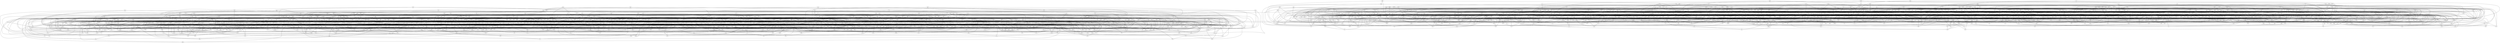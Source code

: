 graph G {
	ccq -- htb
	ccq -- nhm
	ccq -- srv
	qzd -- cmb
	qzd -- pfc
	qzd -- vxt
	nrd -- gkm
	nrd -- phj
	nrd -- hpg
	kmj -- tkd
	kmj -- dgn
	kmj -- crq
	kmj -- mjf
	sdf -- zld
	sdf -- klp
	rrl -- qbr
	tgr -- vcs
	tgr -- fvr
	tgr -- drf
	tgr -- qvk
	tgr -- kzc
	zdq -- kvv
	fvd -- czc
	fvd -- shs
	cxr -- qdk
	cxr -- kgr
	cxr -- pdr
	cxr -- phl
	ltl -- sfr
	ltl -- hhd
	ltl -- bfr
	ltl -- rpj
	ldq -- trr
	ldq -- xgg
	ldq -- gdz
	rcm -- kqk
	rcm -- pvk
	rcm -- hpg
	zfm -- rsq
	zfm -- zps
	zfm -- zzh
	zfm -- pdd
	zfm -- sbq
	zfm -- ktm
	rxj -- lhm
	xdr -- kcn
	xdr -- zkm
	xdr -- mpx
	xdr -- cvh
	hdd -- qsc
	hdd -- dfx
	hdd -- vcn
	qln -- mgp
	qln -- vfh
	qln -- nct
	qln -- ssp
	snn -- tdv
	snn -- fkj
	snn -- vmh
	snn -- lps
	mgx -- nqt
	mgx -- ptz
	tqz -- znz
	tqz -- rrx
	tqz -- sns
	zkk -- nrt
	zkk -- xhr
	zkk -- nch
	bff -- bqc
	kqh -- xds
	kqh -- vmd
	jfp -- jgc
	jfp -- gmx
	jfp -- dzq
	xln -- tnf
	xln -- gnm
	qfs -- xxb
	qfs -- nsk
	qfs -- lzt
	qfs -- zjt
	klj -- nnn
	klj -- gsn
	klj -- mrr
	klj -- hsg
	trm -- rsd
	trm -- zqg
	trm -- fjh
	trm -- qjm
	vnz -- lcr
	vnz -- bbx
	vnz -- vsd
	lkg -- bqq
	lkg -- ngf
	lkg -- mmt
	shp -- fxb
	shp -- jlq
	shp -- cvp
	pgv -- svq
	pgv -- kkv
	vpj -- xnj
	vpj -- xjq
	vpj -- knz
	dbf -- zkk
	dbf -- gth
	dbf -- ckf
	dvn -- rzl
	dvn -- pnx
	vnj -- tgz
	vnj -- qrv
	vnj -- rdx
	vnj -- cpv
	vnj -- rrc
	vnj -- kps
	ctr -- qdx
	ctr -- pmc
	ctr -- jfg
	ctr -- qbk
	ncz -- fxv
	ncz -- qsc
	dfm -- mgp
	dfm -- jzp
	dfm -- rrv
	dfm -- dqj
	krl -- zhs
	krl -- pmc
	krl -- nxh
	krl -- mll
	crv -- cpc
	crv -- rgg
	crv -- rxj
	crv -- kxn
	zvb -- fpg
	zvb -- mrh
	rrx -- zps
	rvp -- sxx
	rvp -- rkg
	rvp -- xvq
	nkj -- vrs
	nkj -- qtt
	nkj -- llp
	bls -- lcv
	bls -- mgh
	bls -- fhr
	bls -- xqs
	qjb -- mrz
	qjb -- sjf
	qjb -- kqg
	qjb -- cpc
	xhh -- xcf
	xhh -- tsp
	xhh -- mtq
	xhh -- qzc
	vzm -- nbr
	vzm -- mjs
	vzm -- lmq
	vzm -- hjz
	ffj -- tkd
	ffj -- vpj
	ffj -- pcg
	ffj -- qvg
	qsl -- lgp
	qsl -- rvd
	qsl -- zhs
	vxc -- ljj
	vxc -- ckf
	vxc -- zdq
	vxc -- mxx
	rxm -- tzf
	rxm -- sjn
	rxm -- clp
	rxm -- mhh
	sng -- fvj
	sng -- ssp
	sng -- fxx
	sng -- qgh
	sng -- lzs
	srt -- hpg
	srt -- qqs
	srt -- qmp
	zsr -- hbj
	zsr -- zvb
	lrc -- kpb
	lcq -- lhm
	lcq -- zst
	lcq -- jnn
	lcq -- rgb
	ccl -- phc
	ccl -- lsq
	ccl -- ztf
	tjm -- bfg
	tjm -- rbm
	tjm -- xcs
	drx -- fmq
	drx -- mgr
	drx -- xgc
	npf -- mzf
	dng -- klp
	dng -- pvn
	dng -- xfx
	dng -- nxb
	vdl -- phr
	kkg -- qbh
	kkg -- fxl
	kkg -- zmg
	pjc -- hlk
	pjc -- fjx
	pjc -- frx
	qxx -- mkz
	qxx -- rsj
	qxx -- bjz
	qxx -- qtl
	skk -- djc
	kvl -- zng
	lzg -- dcg
	lzg -- kfx
	lzg -- fjg
	lzg -- xsr
	gzv -- thd
	gzv -- kzx
	gzv -- hkn
	phg -- vhg
	phg -- jgc
	phg -- kmf
	phg -- qxq
	zft -- nrd
	zft -- fxv
	zft -- rdm
	zft -- mll
	mjf -- ctn
	mjf -- zqg
	mjf -- vjh
	mjf -- dpt
	qst -- xrk
	qst -- hrf
	crq -- hvt
	rsq -- nht
	qct -- cnn
	qct -- tgz
	qct -- prm
	qct -- rdl
	rtb -- kps
	rtb -- vhg
	rtb -- rxl
	fkg -- nms
	vqb -- jnh
	vqb -- gqg
	vqb -- ffp
	vqb -- rgp
	qsx -- fnb
	qsx -- xfk
	sdt -- rkg
	sdt -- rlk
	sdt -- qrs
	sdt -- nbp
	sdt -- zkz
	plp -- nzm
	plp -- gvd
	plp -- mtl
	plp -- prj
	ffp -- cgd
	ffp -- xxb
	ftj -- vms
	dkh -- xjb
	dkh -- vpj
	dkh -- zcd
	dkh -- dfg
	qpr -- gnr
	qpr -- qld
	qpr -- ffd
	qpr -- zpq
	snr -- djk
	snr -- jfv
	snr -- kpx
	hkn -- ncx
	hkn -- gql
	nhc -- jsg
	nhc -- mfl
	jnd -- sxq
	jnd -- dpg
	jnd -- rzz
	fmr -- cbb
	fmr -- hlk
	fmr -- qrv
	fmr -- ctn
	fmr -- xjq
	qnj -- mxk
	prf -- jnn
	vht -- zmq
	vht -- zbc
	vht -- fgf
	cnm -- rrz
	cnm -- nrf
	cnm -- vdl
	cnm -- nbd
	ggd -- gth
	ggd -- vpk
	hks -- sqv
	fmm -- cjt
	fmm -- hrf
	fmm -- xjb
	fmm -- ddc
	dpg -- vkx
	dpg -- cln
	qgn -- bks
	qgn -- jfq
	qgn -- vzh
	qgn -- qvs
	zfp -- jht
	zfp -- qkg
	zfp -- qlx
	nch -- rvj
	nch -- rcv
	kgb -- gdm
	kgb -- lnp
	kgb -- dfx
	kgb -- hmz
	gqn -- mtm
	gqn -- htb
	gqn -- vxp
	gqn -- vtt
	xdf -- lvj
	xdf -- tps
	msf -- kjx
	msf -- njs
	msf -- djg
	kxh -- rzl
	vxp -- mlr
	vpr -- gjp
	vpr -- zhb
	fzc -- hqq
	fzc -- lhb
	fzc -- zbg
	fzc -- xcp
	bqr -- mvt
	bqr -- sgd
	bqr -- mth
	bqr -- tgv
	zbf -- vvm
	zbf -- dcg
	zbf -- rht
	zbf -- xqs
	ctn -- mzb
	ctn -- rmf
	ctn -- sdk
	ctn -- hmn
	jcs -- pdd
	jcs -- sjn
	jcs -- clp
	jcs -- rkc
	dxl -- vcx
	jgc -- cnr
	jgc -- cbb
	jgc -- dvv
	jgc -- vmp
	jgc -- bvk
	ghv -- bzv
	ghv -- hfk
	ghv -- njh
	xrb -- vdk
	vmf -- tns
	vmf -- kcp
	vmf -- xvq
	vmf -- pgv
	vmf -- qlb
	vmf -- hzp
	rzl -- rgb
	ttc -- qjz
	ttc -- gdv
	ttc -- prm
	ttc -- vzx
	ttc -- dxf
	tmj -- tfs
	tmj -- rzv
	tmj -- rcq
	tmj -- dxf
	xfb -- tzf
	xfb -- spn
	xfb -- fvr
	xfb -- hzg
	xfb -- qrd
	bks -- dnp
	rfk -- lpb
	rfk -- fjx
	rfk -- nrx
	vzf -- vvv
	vzf -- hdr
	htb -- sxl
	fmk -- bmp
	fmk -- csx
	fmk -- tnz
	fmk -- kmv
	fmk -- pnd
	mvs -- vdr
	rkg -- slp
	lpn -- xgp
	lpn -- vsk
	lpn -- zmk
	lpn -- rrg
	lpn -- scf
	nzd -- fjj
	nzd -- zpp
	nzd -- lzt
	nzd -- hlx
	nfl -- ghk
	nfl -- dff
	hgx -- nms
	hgx -- pjz
	hgx -- rcg
	hgx -- vzx
	bsz -- snq
	bsz -- gvd
	bsz -- nht
	bsz -- jzh
	tfn -- zgj
	hgt -- qzv
	hgt -- dnl
	hgt -- rrg
	hgt -- vxp
	psb -- czj
	psb -- jnh
	psb -- hzp
	psb -- bsb
	rrc -- drh
	rrc -- pzn
	rrc -- sxl
	tmd -- ghn
	tmd -- hzj
	tmd -- jhh
	cjd -- cnk
	hvx -- rbp
	hvx -- qqm
	qcv -- ghn
	qcv -- rmf
	qcv -- pfq
	cct -- msc
	cct -- bph
	zbc -- zkm
	zbc -- rdl
	fjh -- dvv
	kcx -- xgx
	kcx -- zpr
	clx -- pdn
	clx -- zst
	clx -- mkp
	clx -- pkr
	xbq -- rrr
	xbq -- mcf
	xbq -- lvf
	xbq -- zsq
	xbq -- lgv
	jfv -- xpn
	jfv -- stt
	jfv -- pph
	mnk -- njs
	mnk -- qtv
	rgd -- jst
	rgd -- chx
	vbq -- dpt
	vbq -- chq
	mcs -- sbr
	mcs -- hmn
	mcs -- bdf
	qkm -- xdq
	qkm -- dfr
	qkm -- qqm
	kzr -- kkr
	kzr -- hvt
	kzr -- vpk
	kzr -- flb
	kzr -- nch
	ksp -- nqt
	ksp -- tdx
	scz -- hgz
	scz -- lgk
	scz -- tbx
	scz -- hds
	scz -- cpr
	scz -- xqj
	scz -- pxf
	qvn -- gsd
	qvn -- sjn
	qvn -- djd
	dqh -- xdq
	dqh -- fxb
	dqh -- mdd
	dqh -- dlh
	pnz -- qkg
	crg -- sbb
	xnk -- xkp
	xnk -- rms
	xnk -- fxb
	xnk -- ntj
	dsq -- msr
	njs -- fll
	xlf -- mft
	xlf -- pfn
	xlf -- zfk
	xlf -- svs
	nnv -- jqz
	nnv -- fvg
	pcn -- vbq
	pcn -- kcx
	pcn -- khn
	pcn -- vzx
	jfq -- rkb
	dsl -- bxs
	zrz -- hmr
	zrz -- cpj
	zrz -- shg
	zrz -- qsl
	dqb -- msq
	dqb -- ldf
	dqb -- gzv
	dqb -- xkj
	ccf -- gdv
	ccf -- rrl
	ccf -- qgp
	fcc -- dcr
	fcc -- gqg
	fcc -- htb
	ksz -- gcx
	ksz -- ldq
	vnl -- sjs
	vnl -- mlc
	vnl -- llc
	vnl -- rhx
	vnl -- pnz
	mcn -- rrr
	mcn -- jlf
	mcn -- zps
	qtd -- pkl
	qtd -- lbg
	qtd -- bxs
	qtd -- khp
	szj -- qhd
	szj -- mpv
	szj -- gjb
	szj -- nkj
	bph -- stz
	bph -- cxf
	qqc -- qdk
	qqc -- xcx
	qqc -- sfr
	qqc -- bgl
	ppb -- jjn
	ppb -- mfh
	ppb -- msm
	gnt -- xgx
	hjq -- zhs
	hjq -- npc
	hjq -- ksb
	hjq -- jsg
	ljk -- gdz
	ljk -- mzk
	ljk -- phj
	ljk -- lvx
	ljk -- sqv
	ncm -- nbd
	ncm -- fqr
	ncm -- klr
	ncm -- cvp
	tns -- dxf
	tns -- lvj
	tns -- xlx
	rrg -- pns
	rrg -- fgf
	fhs -- mjm
	xsr -- bqq
	sbq -- tdx
	lmr -- zth
	hbj -- qgh
	pxf -- snf
	cgn -- dbv
	cgn -- pvf
	cgn -- jcr
	zgm -- drz
	zgm -- dff
	gxn -- fpg
	gxn -- vbq
	gxn -- svf
	jzr -- rrl
	jzr -- zbc
	jzr -- flm
	jzr -- vkx
	qqs -- dfx
	fhk -- qfh
	fhk -- knv
	fhk -- sdk
	jxg -- lxj
	jxg -- djl
	jxg -- cxq
	jxg -- hcp
	vfz -- ssp
	vfz -- mjs
	vfz -- rjc
	vfz -- mgz
	krf -- pzr
	krf -- pfj
	txp -- hxz
	nnn -- kdm
	kkr -- lvj
	nms -- zrv
	pcf -- gfx
	pcf -- bgm
	pcf -- hfp
	pcf -- cpc
	hzg -- vpv
	hzg -- drz
	lcr -- zpp
	lcr -- dqj
	lcr -- rkb
	lcr -- jtf
	lfz -- jnj
	lfz -- bbq
	lfz -- msc
	lfz -- nxh
	lfz -- ppb
	lfz -- sqs
	pjz -- ltc
	pjz -- ffp
	pjz -- rlk
	pjz -- czs
	rhm -- zht
	rhm -- dpt
	mzj -- hcb
	mzj -- tzj
	mzj -- bff
	mzj -- nkr
	mzj -- xpc
	hnd -- vjh
	hnd -- qtn
	ccj -- vcx
	tzs -- rbk
	gdv -- zpr
	phj -- rnh
	qrb -- drh
	qrb -- ljn
	tbm -- scg
	tbm -- cnr
	kfq -- qqk
	kfq -- lmr
	kfq -- hhd
	bfg -- mqd
	qtq -- zcm
	qtq -- sqv
	qtq -- dqg
	qtq -- kmb
	lbm -- nhm
	fnl -- vlp
	flv -- nbv
	flv -- mgk
	flv -- pxp
	lxt -- rhm
	lxt -- vdr
	lxt -- qtv
	lxt -- ccm
	tfl -- gzj
	tfl -- gsn
	tfl -- kql
	qrd -- ntq
	qrd -- hqq
	tfs -- jkb
	qdx -- fnb
	kfl -- gnn
	ckg -- fgm
	ckg -- bqf
	gmd -- dnl
	gmd -- qnq
	gmd -- vfq
	gmd -- hnd
	xkj -- dln
	xkj -- hvx
	xkj -- fjx
	lfl -- rmp
	lfl -- jmv
	lfl -- vvm
	lfl -- phb
	mth -- jnl
	hbl -- jcq
	hbl -- hcb
	pph -- cbj
	chq -- bjv
	sxm -- kdm
	sxm -- rtx
	qgp -- xxb
	qgp -- kcx
	qgp -- tbv
	fgb -- zmk
	fgb -- jkq
	xnc -- pxp
	xnc -- snf
	xnc -- bqc
	pdd -- bcr
	pdd -- kkh
	frx -- fgm
	pzv -- brd
	lgv -- rtl
	lgv -- qdk
	lgv -- kzc
	gmv -- lvd
	gmv -- mrr
	zzd -- scg
	zzd -- gnt
	zzd -- lcz
	zzd -- hdq
	ndx -- sbd
	ndx -- zdq
	xxk -- zth
	xxk -- xnh
	dgv -- gvt
	dgv -- hqr
	dgv -- zdj
	zst -- rtl
	cnn -- drh
	cnn -- nkr
	cnn -- bqn
	tfk -- dsg
	tfk -- kgp
	tfk -- nkj
	tfk -- dhf
	qlp -- nxh
	qlp -- rnh
	qlp -- psm
	bvr -- bzl
	bvr -- hrk
	bvr -- zsq
	mrh -- kmd
	zqz -- qpg
	zqz -- jlj
	zqz -- qgr
	zqz -- cvh
	mzv -- kkz
	mzv -- mkv
	gjd -- qvc
	kzc -- lvd
	sgf -- njh
	sgf -- gzv
	sgf -- psp
	sgf -- mbs
	sgf -- flg
	mbd -- fdp
	mbd -- jxs
	cgp -- sbd
	hpd -- fjj
	hpd -- ffm
	hpd -- knz
	hpd -- xrt
	xrp -- lvx
	xrp -- pqp
	xrp -- glj
	xrp -- kkg
	lmn -- bqq
	lmn -- pjk
	skl -- vrl
	skl -- qnb
	skl -- ftj
	grd -- bcs
	grd -- hfh
	hsg -- pdn
	hsg -- zmf
	hsg -- rct
	sxx -- ptx
	sxx -- hvt
	rkc -- sxc
	rkc -- fqd
	rkc -- nkz
	rkc -- snq
	blm -- mgg
	blm -- tkd
	blm -- vxp
	nqb -- scl
	nqb -- zkm
	nqb -- nfv
	nqb -- slp
	nqb -- jkq
	cbg -- qxq
	cbg -- vht
	cbg -- vsk
	cbg -- fzl
	cbg -- qvg
	cbg -- hkm
	fcl -- tsp
	fcl -- pzf
	fcl -- ccj
	dzz -- tmd
	dzz -- bpj
	dzz -- kps
	dzz -- qjz
	btj -- rsx
	btj -- cqp
	btj -- vjh
	btj -- rhj
	bvb -- jnd
	bvb -- tvp
	bvb -- tpc
	bvb -- rvp
	klr -- qpg
	klr -- sph
	cvh -- vmp
	cvh -- pnb
	cvh -- hrf
	ltf -- hzj
	ltf -- dlh
	bvz -- vtt
	bvz -- knz
	bvz -- ppx
	bvz -- vhg
	bvz -- vzg
	bvz -- ddc
	zfj -- kgq
	zfj -- fjx
	zfj -- xqj
	zfj -- vjp
	zfj -- pxm
	zfj -- ckg
	nzm -- qbh
	mxk -- hlk
	hrf -- klb
	rjh -- djg
	rjh -- tvp
	rjh -- sdk
	sjc -- rvk
	sjc -- vkt
	llf -- srl
	llf -- nhc
	fjq -- xkp
	ffd -- qtt
	ffd -- glg
	ffd -- mlk
	ngd -- mhv
	ngd -- cjk
	ngd -- xnj
	ngd -- mrd
	pkr -- brr
	pkr -- tgb
	pkr -- djk
	fbr -- sgd
	fbr -- cpc
	fbr -- drq
	fbr -- zgm
	mss -- rdj
	mss -- ftc
	mss -- lbm
	mrf -- qgm
	mrf -- bqc
	mrf -- fjq
	mrf -- hzj
	mrf -- rcg
	jzc -- nsz
	jzc -- gzj
	jzc -- mlk
	jzc -- szn
	jzc -- sdl
	qkh -- ngz
	qkh -- qxr
	qkh -- zcg
	qkh -- nhc
	bjz -- xvr
	gpr -- bdt
	gpr -- jqp
	gpr -- gkj
	gpr -- jfp
	cdd -- xsx
	qmr -- qhg
	qmr -- vvm
	qmr -- hdz
	qmr -- xqv
	pch -- dsl
	pch -- kqb
	hlx -- zqg
	vrc -- ngf
	vrc -- jfv
	vrc -- xhx
	bqq -- sbn
	bqq -- nsh
	bqq -- bxb
	mnz -- shs
	mnz -- lkg
	mnz -- tgr
	mnz -- vnl
	xrm -- fjq
	xrm -- jlh
	hqg -- rmp
	hqg -- xsr
	hqg -- xcx
	hqg -- crr
	hqg -- ktm
	rnt -- pzf
	rnt -- trr
	xqv -- nqc
	xqv -- gkm
	xqv -- rnh
	xqv -- bsg
	bhk -- dln
	bhk -- vkx
	mvt -- mpl
	mvt -- fjl
	dgr -- sbb
	dgr -- nsz
	dgr -- xbn
	dgr -- dxl
	hcq -- dzl
	hcq -- ckg
	hcq -- rgp
	hcq -- lzl
	hcq -- rjh
	dxq -- fvg
	dxq -- zmg
	dxq -- pmj
	mps -- sjf
	mps -- xcg
	mps -- qnx
	mps -- glj
	vsd -- scf
	vsd -- ppv
	vsd -- rdv
	kzj -- qxh
	kzj -- fjx
	kzj -- zjt
	kzj -- csl
	zbv -- zgj
	zbv -- llt
	fmq -- mmq
	xcx -- cpf
	xcx -- hqr
	jht -- djc
	nqt -- vcv
	bcb -- vxt
	bcb -- llf
	bcb -- zgm
	bcb -- qqc
	mhh -- pfc
	mhh -- tvj
	mhh -- stt
	mnn -- rbp
	mnn -- rrh
	mnn -- knp
	mnn -- lvj
	mnn -- khn
	kng -- pvf
	kng -- djc
	kng -- cvl
	qgt -- bcp
	qgt -- dnp
	qgt -- xnj
	qgt -- lrx
	hrk -- vjx
	hrk -- xnh
	nmz -- mcr
	nmz -- dxg
	hqv -- xtl
	hqv -- mlt
	hqv -- vqc
	hqv -- mqr
	gcz -- tzm
	gcz -- vzx
	gcz -- mxk
	zxn -- pjm
	zxn -- hdz
	zxn -- shj
	zxn -- crx
	pkk -- lpz
	pkk -- nht
	pkk -- fbl
	pkk -- kgp
	gns -- vvt
	gns -- sdx
	gns -- kgt
	kpx -- tzf
	kpx -- kxh
	bjt -- snf
	bjt -- psp
	bjt -- knx
	bjt -- rdx
	vph -- ggr
	fph -- dkf
	fph -- bfq
	fph -- qnx
	fph -- jcp
	fph -- rhx
	src -- fxx
	src -- pzn
	src -- rxx
	lmq -- mcp
	ptk -- mrs
	ptk -- hxz
	ptk -- jxs
	ptk -- fph
	cpf -- phl
	cpf -- vcv
	xvr -- bzb
	vsn -- kzx
	vsn -- hgf
	vsn -- xxb
	jkx -- gdm
	jkx -- qbz
	phr -- vtt
	phr -- msq
	bgm -- dhf
	bgm -- vpv
	ccm -- fqr
	ccm -- nrt
	ccm -- qcv
	qhd -- gvt
	qhd -- zmt
	qhd -- dxs
	qhd -- khp
	djd -- jfg
	djd -- sfp
	pcr -- hgz
	pcr -- dpt
	pcr -- hfk
	pcr -- ffm
	pcr -- ljf
	pcr -- ncx
	dmc -- vqc
	dmc -- kjx
	zmt -- hlz
	zmt -- mkz
	gsl -- frx
	gsl -- cps
	lvd -- jnl
	xzk -- ldq
	xzk -- glg
	xzk -- mmq
	mcp -- dvv
	bzv -- jqp
	bzv -- fgb
	bzv -- hhr
	xdc -- sxb
	xdc -- dlh
	xdc -- ddf
	fhr -- vcv
	fhr -- xhx
	brr -- fqn
	brr -- msm
	brr -- zgj
	dgg -- xfx
	dgg -- vzm
	dgg -- hbl
	dgg -- dsq
	mrz -- xgl
	mrz -- qqs
	mrz -- xfb
	kfx -- crx
	kfx -- vjl
	kfx -- cpm
	cft -- mrp
	cft -- jjs
	cft -- scq
	jtz -- qxr
	jtz -- kms
	jtz -- kvk
	hgf -- jjt
	hgf -- zqx
	rcc -- rjz
	rcc -- sjg
	rcc -- xjm
	rcc -- cvp
	qxh -- bdf
	brn -- msr
	brn -- qgh
	brn -- ggd
	brn -- mlt
	nxb -- bqn
	nxb -- htb
	qpl -- bqf
	xlm -- rsj
	xlm -- vrs
	fjg -- rtx
	fjg -- fzm
	vcc -- rjc
	jpn -- fvn
	jpn -- nch
	kps -- jjt
	ztl -- bks
	ztl -- dnp
	lkh -- xrt
	lkh -- prm
	lkh -- pfq
	lkh -- cbv
	thd -- xdc
	thd -- jlh
	xpc -- fjh
	xpc -- jlq
	xpc -- scf
	ddm -- gdz
	ddm -- xfk
	llz -- zqx
	llz -- cbb
	llz -- mcp
	llz -- ntj
	llz -- zfb
	qtf -- trr
	qtf -- fpd
	qtf -- fqn
	qtf -- csq
	tvj -- jkx
	tvj -- pmj
	tvj -- vxn
	qlh -- llt
	nrq -- nlg
	lfr -- hjb
	lfr -- mtm
	jhh -- fnl
	ljd -- mqd
	knv -- vfq
	knv -- xrr
	dsb -- skk
	dsb -- gpv
	dsb -- xkb
	dsb -- fnb
	dsm -- fgq
	dsm -- fgg
	dsm -- frf
	dsm -- gcv
	xcg -- kkz
	tct -- jzc
	tct -- ddm
	tct -- rht
	tct -- hqg
	npr -- vxb
	npr -- nnv
	npr -- nmz
	npr -- xrx
	npr -- vmd
	jxp -- jdq
	blz -- mlc
	blz -- lkd
	blz -- kpb
	blz -- mzf
	kmv -- fdf
	ppx -- knx
	ppx -- cdd
	ppx -- sld
	ntj -- fvn
	jfh -- vmz
	jfh -- zsn
	ddf -- ppv
	dhq -- bbx
	dhq -- vbq
	dhq -- kmv
	mcr -- vjx
	mcr -- kkz
	mcr -- qxr
	mcr -- kpv
	mcr -- gnr
	tnf -- nqc
	xgp -- mqt
	knj -- blm
	knj -- lrl
	knj -- rrz
	knj -- qpl
	knj -- ncx
	ssk -- rdx
	fjl -- rpd
	fjl -- ntq
	fjl -- xmd
	gsj -- rmf
	cpm -- sxc
	cpm -- sbb
	xzl -- slp
	xzl -- qlb
	xzl -- mtz
	xzl -- fjx
	gsn -- qqp
	gsn -- qtt
	zzv -- sxb
	kbp -- xhh
	kbp -- bzl
	kbp -- rbm
	kbp -- gvb
	kbp -- qdk
	jzp -- knp
	jzp -- kgq
	jzp -- fvn
	xlk -- fpj
	xlk -- fhs
	xlk -- ccq
	rgp -- ttz
	rgp -- cnn
	cxq -- gnn
	cxq -- ptn
	cxq -- bzg
	rxf -- lfz
	rxf -- qbh
	rxf -- xlm
	rxf -- vjl
	kms -- zng
	kms -- fvg
	gnc -- vph
	gnc -- lrc
	gnc -- fdp
	vcs -- ddm
	vcs -- vzq
	vcs -- bcr
	nsx -- gcv
	nsx -- jmt
	nsx -- mxk
	rpt -- vzq
	fzk -- tqv
	fzk -- xgt
	fzk -- cln
	lrx -- lpb
	hfj -- xrk
	hfj -- gsk
	hfj -- dfg
	pdr -- zcm
	pdr -- gsm
	zhl -- ftl
	zhl -- qqp
	zhl -- pph
	zhl -- ngf
	mxx -- dcr
	mxx -- fps
	lhj -- kkr
	lhj -- mpx
	lhj -- rjq
	lhj -- dmc
	nrx -- czj
	nrx -- dxf
	qsc -- brd
	qsc -- sjn
	pzr -- mgk
	zvq -- zhs
	zvq -- ntc
	zvq -- pjk
	zvq -- mmq
	zvq -- tff
	zvq -- vqg
	hzj -- fjj
	pnp -- dkj
	kvh -- kkh
	kvh -- gpv
	kvh -- dxq
	kvh -- nsz
	nsc -- dcr
	nsc -- njv
	nsc -- bsd
	nsc -- xjm
	nsc -- rxx
	prm -- bjv
	fvj -- vsn
	fvj -- hcp
	fvj -- czs
	fvj -- tqv
	mpn -- nrx
	mpn -- tfs
	mpn -- hcb
	mpn -- shp
	djk -- mkx
	djk -- gpf
	djk -- tff
	fgp -- nlj
	fgp -- lmn
	xsx -- dsq
	lhn -- mvs
	lhn -- smx
	zqg -- nhb
	qqj -- dvv
	qqj -- lzs
	qqj -- fvj
	qqj -- vnz
	qqj -- qkk
	gvm -- hds
	gvm -- fqr
	gvm -- dzl
	gvm -- scg
	rsd -- zvb
	rsd -- mff
	pvf -- zng
	jnj -- bfg
	shj -- phb
	shj -- lcv
	shj -- dxg
	shj -- rpd
	pqg -- msm
	pqg -- gfx
	pqg -- lsq
	qvs -- rcg
	qvs -- fgq
	gpv -- xkb
	njr -- rdv
	njr -- zzd
	njr -- dnl
	njr -- rjq
	qjz -- rhl
	qjz -- gtd
	kjg -- lkg
	kjg -- rsq
	kjg -- rfz
	ldf -- src
	ldf -- klp
	ldf -- hlx
	rxc -- rrx
	rxc -- fkx
	gmx -- ccm
	gmx -- vdr
	lkm -- stz
	lkm -- ccj
	lkm -- ccl
	lkm -- mfl
	zlx -- ggd
	zlx -- nbd
	mlq -- zst
	mlq -- lhb
	mlq -- jxs
	mlq -- cgn
	qhg -- ftl
	drq -- zcg
	drq -- zbf
	drq -- plg
	xbg -- cmn
	xbg -- xzl
	xbg -- jfj
	xbg -- msr
	vpv -- dkf
	vpv -- fkx
	qbj -- crg
	qbj -- mhd
	qbj -- mkz
	mxd -- tzs
	mxd -- rsj
	mxd -- zkp
	sld -- mff
	sld -- czj
	cvl -- gkm
	cvl -- jht
	llc -- ncd
	llc -- xvr
	llc -- mqd
	vbg -- pvf
	vbg -- qtl
	vbg -- bjz
	vbg -- bgm
	fxx -- mqs
	fxx -- qkk
	cps -- knp
	cps -- kmv
	mkm -- rmf
	mkm -- rsx
	mkm -- smz
	mkm -- bzp
	vgg -- sbc
	vgg -- gmv
	vgg -- ggr
	vgg -- zgm
	vgg -- mzk
	lrl -- jtf
	lrl -- xxz
	ntl -- hmn
	ntl -- lzt
	qnq -- rbp
	qnq -- flg
	qnq -- fhs
	qnq -- njv
	qnq -- jdq
	qnq -- fdf
	knz -- ssk
	tmb -- zdq
	tmb -- kvv
	tmb -- xjp
	tmb -- tvg
	vxm -- kkp
	vxm -- hqr
	vxm -- crx
	fsn -- bbn
	fsn -- hfh
	fsn -- pzt
	fsn -- jrk
	dfx -- hdr
	dfx -- lsq
	pns -- ffn
	pns -- kcp
	hgr -- mvs
	hgr -- xrm
	hgr -- nfv
	hgr -- njv
	lvr -- rpj
	lvr -- gxx
	lvr -- sxm
	lvr -- hmz
	kss -- gzd
	kss -- knz
	kss -- fkg
	kss -- nnl
	qbq -- kng
	qbq -- gnm
	qbq -- phz
	qbq -- pjk
	kxp -- klp
	kxp -- htv
	kxp -- fdf
	kxp -- jlh
	hxj -- dqj
	hxj -- zsd
	hxj -- rxl
	hxj -- cnm
	prl -- tgv
	prl -- gvf
	prl -- bjz
	rjz -- bsb
	rjz -- ckf
	rjz -- kps
	rjz -- gnt
	rjz -- htv
	rjz -- mqr
	qlb -- zfb
	qlb -- ghn
	qlb -- zkz
	znm -- qrz
	znm -- rfk
	znm -- fkg
	znm -- rqc
	znm -- xjm
	znm -- hbj
	bcs -- sxl
	bcs -- htb
	csq -- jql
	csq -- vmd
	znz -- vrj
	qtl -- xcf
	qtl -- cpf
	jrp -- kkp
	jrp -- qgb
	jrp -- nkg
	jrp -- cxd
	vtv -- nnn
	vtv -- rrr
	vtv -- fvd
	vtv -- vzf
	vtv -- fnb
	gtd -- jnh
	gtd -- hzj
	rvk -- zps
	rvk -- zfr
	bfq -- kpv
	tdt -- fhl
	tdt -- tvp
	tdt -- hlk
	tdt -- jlj
	flm -- tsj
	jsl -- xhr
	nqn -- xtv
	nqn -- jqp
	nqn -- flm
	nqn -- mss
	nqn -- nbr
	ssv -- nms
	ssv -- vsk
	ssv -- pzr
	ssv -- nsk
	djl -- ffn
	djl -- flm
	djl -- smz
	nbv -- cdd
	nbv -- gqx
	gsd -- gqb
	rzj -- sqv
	rzj -- jql
	bsd -- trl
	bsd -- msh
	bsd -- flv
	lhg -- lft
	lhg -- xjm
	ktz -- jfq
	ktz -- fcc
	ktz -- vxp
	ktz -- hrs
	zkz -- lhg
	zkz -- gmc
	kgr -- pzv
	kgr -- dgs
	kgr -- dkf
	gqg -- mqt
	gqg -- rbp
	gfx -- gjp
	gfx -- ncz
	vzq -- mlc
	mtq -- nnn
	mtq -- mth
	mtq -- kkg
	nxj -- dkv
	nxj -- qmp
	nxj -- xxk
	bjr -- lmn
	bjr -- xln
	bjr -- vpr
	bhz -- mqr
	bhz -- qbr
	bhz -- rgd
	ghn -- fpg
	czs -- vjp
	czs -- rjq
	zsq -- qvc
	zsq -- kqk
	dzq -- sxl
	tkp -- nxh
	tkp -- ngf
	tkp -- nhc
	tkp -- txp
	sqs -- nrq
	fzp -- qbr
	fzp -- thd
	fzp -- htv
	fzp -- kht
	mjs -- rsx
	mjs -- csl
	gjb -- lrc
	gjb -- qpj
	hds -- fvn
	pqp -- nkz
	pqp -- fkj
	qnn -- rdl
	qnn -- xhr
	qmp -- sjf
	qmp -- glk
	spn -- lbn
	spn -- mhd
	spn -- qgb
	pgt -- zfb
	pgt -- trl
	pgt -- qst
	pgt -- lpb
	vkv -- pnz
	vkv -- llf
	vkv -- stz
	vkv -- tff
	vkv -- sqs
	mtn -- mrh
	mtn -- xdf
	gjx -- pzn
	gjx -- cjk
	gjx -- zzv
	gjx -- pkt
	gjx -- fhs
	gjx -- lhn
	gjx -- xrt
	tdb -- hdq
	tdb -- dln
	tdb -- hzp
	bqn -- ghn
	jxs -- qxd
	lpt -- zrv
	lpt -- xjb
	lpt -- fzk
	lpt -- nbp
	lpt -- zrr
	vrz -- cnm
	vrz -- srb
	vrz -- rrh
	lvv -- vms
	lvv -- rff
	lvv -- sbr
	xgc -- dsl
	nsz -- krc
	rlk -- njh
	rlk -- snj
	mlv -- gjp
	mlv -- trr
	mlv -- prl
	mlv -- hvv
	qrz -- drh
	qrz -- lrx
	qrz -- zcd
	tzm -- bqf
	tzm -- mcp
	tzm -- kmd
	vpc -- cnk
	vpc -- mqs
	vpc -- jkb
	vpc -- fll
	cmg -- mvt
	cmg -- hpq
	cmg -- znz
	cmg -- rct
	ksg -- mrj
	ksg -- ntq
	ksg -- bqz
	ksg -- mms
	ksg -- qzc
	tlv -- gqg
	tlv -- xdc
	tlv -- dft
	zcs -- zmq
	zcs -- fgg
	zcs -- rhj
	fhl -- rsx
	fhl -- vlp
	fhl -- dpg
	fhl -- jfh
	mhq -- glk
	mhq -- kpv
	mhq -- jnn
	mhq -- cpm
	xvx -- fml
	xvx -- ccj
	xvx -- fjg
	xvx -- cxf
	sss -- dxl
	sss -- gvf
	sss -- zpc
	sss -- pnx
	sss -- pzr
	fsq -- ksp
	fsq -- bjr
	vxb -- cxd
	vxb -- djd
	vxb -- qsx
	nrc -- qxd
	nrc -- xxk
	nrc -- qzd
	nrc -- xln
	nrc -- fqn
	nrc -- rjk
	bsg -- zcg
	sdk -- xgp
	hpg -- gkm
	zlf -- mlc
	zlf -- ghk
	zlf -- bgl
	zlf -- glg
	fxl -- qlx
	fxl -- ftl
	fxl -- nqc
	fxl -- mtl
	drf -- mrj
	drf -- sbb
	zpc -- vvv
	zpc -- flq
	zpc -- pfc
	zpc -- hdd
	svs -- jsg
	svs -- znz
	cgj -- flb
	cgj -- rms
	fht -- mtm
	pxk -- srl
	pxk -- ghk
	pxk -- rsq
	pxk -- pzx
	pxk -- brc
	pnx -- vbj
	zvk -- jlf
	zvk -- lhm
	zvk -- sxx
	zvk -- sbn
	jcq -- zrv
	ztf -- tff
	ztf -- vzf
	dzd -- jfj
	dzd -- gcz
	xmg -- pns
	xmg -- pnb
	xmg -- fht
	xmg -- svv
	xmg -- hrs
	vbh -- lbm
	vbh -- psp
	rhj -- fht
	zfg -- pqp
	zfg -- gjp
	zfg -- sbq
	zfg -- npf
	kmb -- sxc
	qzc -- xcf
	qzc -- rjk
	qcb -- pnz
	qcb -- nkz
	qcb -- sjc
	qcb -- jtz
	qcb -- lxz
	lnp -- mft
	lnp -- hmd
	xgr -- ttz
	xgr -- rrv
	xgr -- tpc
	xgr -- gcz
	lps -- npc
	lps -- gcx
	lps -- vcx
	lps -- nrq
	zkp -- vbj
	hjb -- mtm
	rgg -- mgr
	rgg -- nhx
	rgg -- mbd
	rbm -- xcn
	rfd -- hrk
	rfd -- zfk
	rfd -- phm
	drc -- jsl
	drc -- lnl
	drc -- zcd
	fss -- jtf
	fss -- scl
	fss -- pdm
	fss -- dvh
	nfv -- ncx
	nfv -- dvv
	spl -- xnk
	spl -- zqx
	spl -- smz
	spl -- nls
	mpx -- qbr
	mpx -- qxq
	mpl -- prf
	mpl -- lmr
	htl -- rqc
	htl -- chq
	htl -- vbm
	htl -- xgt
	kpb -- vkt
	sns -- srl
	sns -- tjm
	sns -- kfq
	snj -- ppv
	snj -- rqg
	rxh -- psp
	rxh -- lzs
	nsh -- kkz
	zln -- kkz
	zln -- dcl
	zln -- vjl
	tnc -- cnk
	tnc -- fhl
	tnc -- kbs
	tnc -- csl
	zsc -- jvj
	zsc -- sfg
	zsc -- xvr
	zsc -- qbj
	cbv -- fps
	cbv -- vml
	cbv -- mvs
	xjq -- chx
	xjq -- ntl
	zhb -- tfn
	vbj -- mfl
	vmz -- lcp
	vmz -- drc
	vmz -- nhb
	vmz -- fgm
	grx -- cxf
	grx -- kpb
	grx -- zth
	grx -- fzm
	xcn -- czq
	xcn -- fqd
	xcn -- zhb
	jns -- mkv
	ckr -- hbl
	ckr -- fdz
	ckr -- mtn
	ckr -- rsd
	tvg -- trl
	tvg -- fdz
	tvg -- qtn
	dxg -- vjl
	pvn -- rcg
	pvn -- hzr
	pvn -- zsn
	hdq -- mxx
	hdq -- vml
	cpj -- nsh
	rld -- rjz
	rld -- qxh
	rld -- kzh
	rld -- pmn
	nrt -- bqn
	bzb -- ftl
	lcv -- kpv
	lcv -- jnl
	lcv -- rxc
	lcv -- vph
	pxh -- hqq
	pxh -- fls
	pxh -- xcf
	pxh -- rvk
	pxh -- pmj
	hvt -- bsb
	nrf -- rcq
	nrf -- zxv
	nrf -- ptx
	drz -- msc
	fdc -- bph
	fdc -- gxx
	fdc -- kqh
	fdc -- lcq
	fdc -- smm
	qjm -- vms
	qjm -- pnp
	qjm -- jfp
	zfk -- rhx
	zfk -- pbx
	mrd -- dft
	mrd -- zmq
	rcq -- pvc
	rcq -- dzq
	sfp -- sxc
	hxc -- ktz
	hxc -- jxp
	hxc -- qbl
	hxc -- cgj
	hxc -- zcs
	dbh -- qnb
	dbh -- bhk
	dbh -- trl
	qkk -- tps
	qkk -- vmz
	qkk -- csl
	qkk -- hcp
	nct -- zdx
	nct -- vzg
	nct -- dmc
	jlj -- chq
	jlj -- vpk
	txh -- dvn
	txh -- sjc
	txh -- gmv
	txh -- zts
	qbg -- rhx
	qbg -- mcn
	qbg -- mcr
	lpz -- tsp
	lpz -- rhx
	lpz -- mgr
	mhf -- mnv
	mhf -- krf
	mhf -- nsx
	mhf -- rkg
	qrv -- nbt
	qrv -- bjv
	pxp -- rzv
	pxp -- ptn
	fpj -- nct
	jqd -- rlp
	jqd -- tpg
	jqd -- hzd
	jqd -- fzv
	jqd -- kgt
	nfm -- thd
	nfm -- vcc
	nfm -- qgr
	nfm -- klb
	nfm -- jzr
	vhg -- djg
	sfd -- mnk
	sfd -- nsk
	sfd -- pns
	sfd -- fps
	sfd -- fjh
	sxj -- qst
	sxj -- vbh
	sxj -- smx
	fnk -- sph
	fnk -- xtl
	fnk -- tqv
	fnk -- xgx
	cbb -- vlp
	pzx -- stj
	pzx -- rbk
	pzx -- zcm
	gvf -- shs
	pnm -- lzx
	pnm -- gnt
	hgz -- fht
	hgz -- vdr
	hgz -- rsx
	sjh -- cpf
	sjh -- tfl
	sjh -- vph
	sjh -- hdr
	tbx -- vbh
	tbx -- kbs
	rzz -- ssp
	rzz -- sbd
	tpc -- sdf
	tpc -- xrt
	kjx -- bqf
	fzv -- mrr
	fzv -- rvk
	fzv -- sxc
	hdz -- zfr
	hdz -- qbz
	qxr -- vdk
	qxr -- dvk
	tdx -- hzd
	tlb -- djl
	tlb -- mss
	tlb -- sxq
	tlb -- qkm
	tmc -- mgg
	tmc -- bdt
	tmc -- nct
	tmc -- zsr
	nzc -- rlj
	nzc -- zgj
	nzc -- qkg
	nzc -- rtl
	ddd -- kkg
	ddd -- nlg
	ddd -- zfr
	ddd -- lnj
	pfn -- rgb
	tmn -- lbm
	tmn -- zzv
	tmn -- qgm
	tmn -- ctn
	tmn -- tps
	nkr -- rcv
	szn -- vrs
	szn -- nlj
	szn -- fmq
	gvd -- ksp
	gvd -- dcg
	jqz -- gqb
	qnl -- sxm
	qnl -- pqp
	qnl -- llt
	qnl -- nxj
	spq -- mcp
	spq -- qqm
	spq -- lhg
	spq -- jgz
	sfb -- ngf
	sfb -- qbk
	sfb -- zsq
	sfb -- vcn
	zzh -- sbn
	zzh -- sjf
	zzh -- kmb
	xkl -- vms
	xkl -- zpr
	xkl -- vxg
	xkl -- svv
	tjk -- rnt
	tjk -- mkq
	tjk -- gjd
	tjk -- glk
	tjk -- shv
	ctb -- xgc
	ctb -- jht
	hfn -- zpq
	hfn -- qbh
	hfn -- stj
	hfn -- fvr
	pjm -- zbf
	pjm -- kqh
	pjm -- qpf
	pmn -- bqn
	pmn -- csl
	pmn -- mtm
	fnb -- lkd
	qkt -- sxb
	qkt -- grd
	qkt -- sxx
	qkt -- svf
	qkt -- mrd
	xns -- qpj
	xns -- pqp
	xns -- kkp
	xns -- mlc
	jhf -- sdf
	jhf -- kcp
	jhf -- dzl
	khf -- rsj
	zpp -- mlr
	nbt -- pfq
	nbt -- jgz
	nbt -- rkb
	zkx -- xnp
	zkx -- xhx
	zkx -- fqd
	rff -- jlq
	rff -- dzq
	rff -- pxm
	fgf -- fpg
	mgk -- hbj
	mgk -- cgj
	bfr -- gjp
	bfr -- fqn
	bfr -- mms
	xrr -- nbr
	hcp -- svq
	xpn -- pmc
	xpn -- sbc
	xpn -- fgp
	mnv -- zlx
	mnv -- klr
	mnv -- zcp
	mmh -- bsg
	mmh -- fpl
	mmh -- lvf
	mmh -- snr
	mmh -- vrc
	xms -- nrq
	xms -- bzb
	xms -- nsh
	dtz -- nmt
	dtz -- xgt
	dtz -- dnl
	dtz -- mjm
	dtz -- mcs
	scq -- kqb
	scq -- rbk
	thl -- nqt
	thl -- hlz
	thl -- kdl
	qpj -- vdk
	qpj -- pbx
	qpj -- bzb
	qpj -- qvk
	gqc -- jns
	gqc -- fmq
	gqc -- lnq
	gqc -- sbq
	hlp -- bxb
	hlp -- vvv
	hlp -- bfg
	hlp -- tnf
	hlp -- npf
	crx -- mth
	crx -- txp
	crx -- rpd
	crx -- kvl
	rkq -- hnd
	rkq -- bkk
	rkq -- vmz
	rkq -- pnm
	xpb -- rjq
	bnb -- zbf
	bnb -- qxr
	bnb -- vcd
	bnb -- jnj
	hfk -- jtf
	ssq -- qrb
	ssq -- nrt
	ssq -- xsx
	vqc -- zkm
	mcm -- ldq
	mcm -- zbv
	mcm -- srt
	mcm -- tfn
	mcm -- gnc
	mms -- lpz
	mms -- mkv
	ksb -- sfp
	nkg -- zmf
	nkg -- mfl
	dnb -- mzf
	dnb -- jff
	dnb -- shv
	dnb -- llp
	dnb -- sbb
	vhv -- ssk
	vhv -- rxx
	vhv -- cgp
	hqs -- bjv
	hqs -- qnn
	hqs -- vfq
	bsx -- kht
	bsx -- lsj
	bsx -- czs
	bsx -- zcd
	pkl -- gvt
	pkl -- stt
	pkl -- lnp
	xrk -- jxp
	xrk -- gsj
	cgd -- pfj
	cgd -- xdf
	tvt -- czj
	tvt -- fpj
	jmv -- bsg
	jmv -- nht
	jsj -- vvp
	jsj -- fbl
	jsj -- xcp
	jsj -- qlp
	fdm -- cmb
	fdm -- qsx
	fdm -- nzm
	fdm -- vzf
	fdm -- pch
	bxb -- dvk
	njz -- rsf
	njz -- phb
	zfb -- qnj
	zfb -- ljn
	zfb -- hfj
	xnj -- nbr
	gvc -- xrb
	gvc -- bvr
	gvc -- qxd
	gvc -- gjh
	gvc -- jzh
	gvc -- tsp
	qkg -- stz
	qkg -- tdx
	qkg -- rtx
	jnc -- qtn
	jnc -- ffn
	jnc -- svq
	jnc -- rlk
	jnc -- jcq
	lhb -- dff
	lhb -- xbn
	lhb -- rtl
	lhb -- mqd
	dkf -- ljd
	vdr -- lft
	vdr -- fgm
	nsk -- dzq
	xhx -- tfn
	gvr -- dbf
	gvr -- gqg
	gvr -- sld
	gvr -- vjh
	jjm -- fqd
	jjm -- xrb
	jjm -- zng
	jjm -- fph
	sbr -- cqp
	cpr -- crq
	cpr -- dzd
	hfp -- ptz
	hfp -- jns
	hfp -- gjd
	glm -- qzc
	glm -- jzh
	glm -- msm
	glm -- rgg
	glj -- fdp
	glj -- ggr
	qtv -- kkv
	njx -- hkn
	njx -- pfq
	njx -- pbx
	njx -- htv
	njx -- lzt
	njx -- hmn
	xnp -- hmd
	xnp -- dsl
	hqj -- jhh
	hqj -- gxn
	hqj -- gzd
	hkp -- kvl
	hkp -- jxv
	hkp -- czq
	hkp -- lsq
	qpf -- hmz
	qpf -- llc
	qpf -- fhr
	gth -- hkm
	gth -- xgx
	vrl -- zxv
	frp -- gdz
	frp -- brd
	phb -- ggj
	flq -- ghk
	flq -- zln
	flq -- rvk
	drh -- hfh
	lgk -- fxb
	vgh -- vdl
	vgh -- vqc
	vgh -- qrv
	vgh -- cgd
	lrd -- crq
	lrd -- knx
	lrd -- jhh
	rqg -- bzg
	rqg -- rkb
	sxb -- vzh
	cmn -- qcz
	cmn -- ltc
	cmn -- btj
	zql -- vfh
	zql -- xnc
	zql -- bsx
	zql -- qfh
	zql -- jsz
	vtm -- cvl
	vtm -- ffl
	rdj -- knv
	rdj -- chx
	rdj -- klb
	vjh -- zxv
	khp -- pfc
	fcm -- knx
	fcm -- rqg
	pcg -- flg
	pcg -- xxz
	rtr -- hmd
	rtr -- mfh
	rtr -- drf
	rtr -- brd
	clp -- jnj
	clp -- ksz
	rsm -- qlh
	rsm -- hmr
	rsm -- zvs
	rsm -- xlm
	lfd -- zkp
	lfd -- gpf
	lfd -- mcf
	lfd -- kqk
	mdd -- pgv
	mdd -- rrz
	bvs -- hrf
	bvs -- bvk
	bvs -- lzs
	bvs -- xnj
	zpq -- mrj
	zpq -- xds
	fkz -- jhg
	sst -- flq
	sst -- fnb
	sst -- rsf
	sst -- rsn
	phz -- pnx
	phz -- drp
	phz -- pnh
	phz -- xgl
	phz -- xmd
	rct -- vrj
	rct -- zfr
	jgz -- qxq
	jgz -- sxb
	jgz -- zlk
	vfh -- tfs
	vfh -- dfr
	vfh -- rgp
	vfh -- pnb
	vfh -- bvk
	brc -- rnt
	brc -- nmz
	brc -- ggr
	brc -- qbk
	vvm -- rgb
	vvm -- jvj
	ztm -- vpr
	ztm -- xnp
	ztm -- qdx
	ztm -- qlh
	ztm -- fgp
	ztm -- zkx
	pzj -- skk
	pzj -- zbv
	pzj -- dkt
	pzj -- vxn
	pzj -- zng
	pzj -- gnc
	sxq -- tzj
	kht -- vzh
	kht -- gmc
	kht -- nxb
	sjs -- xkb
	sjs -- fls
	dfg -- bjv
	dfg -- pkt
	hdc -- rdj
	hdc -- brn
	hdc -- dng
	hdc -- lmq
	qbf -- qnn
	jjn -- qvc
	jjn -- lrc
	bvc -- xpc
	bvc -- ptc
	bvc -- xgp
	bvc -- jlj
	rxl -- gqx
	rxl -- zqg
	rxl -- zht
	kcq -- lkh
	kcq -- pnp
	kcq -- vfq
	kcq -- knj
	kcq -- jnh
	rht -- tvl
	tzj -- kvv
	jff -- zbg
	jff -- sxc
	jff -- kxh
	ttz -- zxv
	ttz -- rzv
	ttz -- ntl
	ttz -- mqt
	ttz -- xtl
	ttz -- srv
	mcb -- bzl
	mcb -- ggj
	mcb -- gjb
	mcb -- mtl
	mcb -- mkq
	mcb -- fsq
	tlq -- jlf
	tlq -- bls
	tlq -- sbn
	tlq -- gsn
	pmj -- pnh
	lmd -- mbz
	lmd -- fsq
	lmd -- cbj
	knp -- vrl
	rpj -- qtt
	rpj -- vjx
	scf -- tps
	hmd -- srl
	nlj -- sxc
	nlj -- hrk
	txx -- hqr
	txx -- gpf
	txx -- kkz
	txx -- gmf
	pnv -- bqn
	pnv -- rrh
	pnv -- jsz
	vxg -- jqp
	vxg -- msq
	rxk -- qnq
	rxk -- dkj
	rxk -- mmp
	rxk -- qrb
	xrx -- zcg
	xrx -- rmp
	xrx -- kpx
	xrx -- mkp
	tpd -- fpl
	tpd -- xsr
	tpd -- xcs
	tpd -- mgx
	tpd -- xbn
	smm -- njz
	smm -- gvt
	smm -- nkj
	trk -- mzf
	trk -- kzc
	trk -- nqc
	trk -- xpt
	trk -- ctb
	trk -- vxt
	trk -- qxd
	dkv -- gqb
	dkv -- nhc
	ptz -- pnh
	ptz -- qbz
	ptz -- zmt
	ngn -- bmp
	ngn -- hlk
	ngn -- fhk
	ngn -- qpg
	ngn -- gkj
	ngn -- hzj
	kpq -- fps
	kpq -- rrz
	kpq -- scl
	kpq -- cpl
	bbn -- xxz
	bbn -- bbx
	fvr -- zmf
	fdz -- jpn
	fdz -- mqt
	fdz -- xsx
	cmb -- gvf
	cmb -- bbq
	qgr -- bzg
	qgr -- frx
	mkx -- bbq
	mkx -- zbv
	vxn -- hjv
	vxn -- hks
	vxn -- lvx
	vxn -- qlx
	zmk -- kbs
	zmk -- fnl
	cpv -- rtb
	cpv -- zsd
	cpv -- hzr
	jlh -- xpb
	xjp -- jsl
	xjp -- mnk
	xjp -- slp
	xjp -- mtn
	vvt -- bzl
	vvt -- tvl
	vvt -- bqz
	dvj -- nhx
	dvj -- czq
	dvj -- qlh
	dvj -- qhg
	jxq -- qxz
	jxq -- qqp
	jxq -- xfk
	jxq -- mlk
	nxh -- khf
	xxb -- lzs
	ptn -- lxj
	zld -- smz
	zld -- kmf
	lvf -- vcn
	lvf -- hjq
	lvf -- jff
	dcg -- xcf
	dcg -- kxh
	llt -- jlf
	fgg -- qcz
	fgg -- mgg
	bmp -- qpl
	kdl -- kvk
	kdl -- bxb
	kdl -- phb
	kdl -- cbj
	dzl -- smz
	cqg -- lfr
	cqg -- djg
	cqg -- qjj
	cqg -- fkz
	lxz -- phj
	lxz -- rpt
	gsk -- vjp
	gsk -- snj
	gsk -- ddf
	str -- mkx
	str -- jns
	str -- tqz
	str -- vvp
	zts -- pzx
	zts -- fvg
	zts -- sqs
	qnx -- jfg
	qnx -- hhd
	qnx -- dfx
	tqn -- ztf
	tqn -- msc
	tqn -- cxf
	dgn -- zcd
	ktm -- vmh
	ktm -- kqb
	ffl -- xxk
	ffl -- kgp
	xqs -- vcn
	xqs -- dxl
	rcg -- zpr
	mhd -- stj
	mhd -- khf
	mhd -- zzh
	gnm -- xgg
	gnm -- hxz
	fkx -- dsg
	sdl -- rsn
	sdl -- fxv
	mzk -- zcm
	mzk -- vrs
	lnq -- gjp
	lnq -- njz
	lnq -- zfp
	hrs -- ddf
	hrs -- qpl
	pzt -- kbs
	pzt -- pnv
	zcp -- ckf
	zcp -- zsn
	zcp -- phr
	mkp -- dgs
	mkp -- jkx
	lsj -- flk
	lsj -- jst
	lsj -- xxz
	lsj -- ptc
	ckf -- sbd
	hsj -- psm
	hsj -- gjh
	hsj -- tnf
	hsj -- gkm
	hsj -- cct
	qls -- fls
	qls -- llt
	lnl -- srv
	lnl -- xpb
	lnl -- gsj
	zdx -- ggd
	zdx -- mlr
	zdx -- jsl
	fml -- rpt
	fml -- psm
	fml -- tzs
	lgp -- dvk
	lgp -- llp
	zqx -- chx
	klp -- srv
	rlj -- xcn
	rlj -- mlc
	rlj -- tvl
	mcf -- txp
	xpz -- htv
	xpz -- pxm
	xpz -- flb
	xpz -- svq
	vvb -- dhq
	vvb -- zvb
	vvb -- rrl
	vvb -- lft
	hjk -- pjc
	hjk -- fkz
	hjk -- tsj
	hjk -- knz
	bqz -- fdp
	zmf -- kqk
	pfd -- qhg
	pfd -- lnj
	pfd -- rzj
	pfd -- gnm
	skp -- cpj
	skp -- dhz
	skp -- fdm
	ncd -- lgp
	ncd -- bxb
	csh -- gvf
	csh -- dvn
	csh -- hjf
	csh -- vkt
	csh -- qtq
	glk -- pfn
	rvj -- bzg
	zds -- tzf
	zds -- ksz
	zds -- rsn
	zds -- hzd
	xkb -- khf
	xtv -- jfh
	xtv -- vht
	xtv -- nbd
	nmt -- svq
	fjn -- mlt
	fjn -- dnp
	fjn -- xgt
	vcd -- hbh
	vcd -- drp
	vcd -- xgl
	vcd -- gxx
	kql -- vcv
	kql -- lmr
	phc -- qlx
	phc -- jmv
	phc -- lhm
	gpf -- ggj
	jrk -- hqs
	jrk -- vqn
	jrk -- vxp
	qvk -- mfl
	jcp -- ffl
	jcp -- rrx
	pvc -- zdq
	nls -- jdq
	kdm -- vbj
	qqk -- qkg
	qqk -- gqb
	mll -- kql
	mll -- dqg
	qvg -- tkd
	qvg -- hjb
	tbv -- vdl
	tbv -- rff
	tbv -- vqc
	tbv -- bdf
	ffh -- qgr
	ffh -- tzv
	ffh -- xhr
	ffh -- ckf
	fpl -- pbx
	fpl -- jqz
	xqj -- fjj
	xqj -- mtm
	xsq -- vkx
	xsq -- khn
	xsq -- rcq
	xsq -- kmf
	kzh -- ptc
	kzh -- lrd
	mbs -- bhk
	mbs -- lzx
	mbs -- qfh
	mbs -- nkr
	mbs -- xdq
	bcp -- bzg
	bcp -- smx
	bcp -- rjc
	zdj -- mfl
	vqg -- gjh
	vqg -- rxj
	xkf -- vjp
	xkf -- htb
	xkf -- zrr
	xkf -- mff
	kmd -- ffn
	xzt -- hks
	xzt -- gjd
	xzt -- fvg
	xzt -- lvd
	ghh -- pzt
	ghh -- ptc
	ghh -- vmz
	ghh -- mzb
	ghh -- cnr
	qnb -- bff
	qnb -- kkr
	qnb -- hjb
	mgj -- mtl
	mgj -- tgv
	mgj -- rfz
	mgj -- cvl
	nvv -- pqp
	nvv -- nhc
	nvv -- ldq
	nvv -- jfg
	mzf -- ksb
	ftc -- pxf
	ftc -- bdf
	ftc -- pxm
	bkk -- tzj
	bkk -- hvx
	qzm -- xrr
	qzm -- nbt
	qzm -- jkb
	fpd -- sst
	fpd -- ggr
	fpd -- xbn
	fpd -- snq
	ltc -- ljj
	ltc -- qnj
	ltc -- bff
	mgz -- cvp
	mgz -- vkx
	mgz -- vmp
	mgz -- mrh
	fbl -- gzj
	rrv -- lzx
	rrv -- dgn
	xhr -- ljf
	plg -- szn
	plg -- vzq
	plg -- pzv
	plg -- dcl
	jkq -- ljf
	jkq -- kgq
	jzh -- jsg
	hlz -- mft
	hgs -- svs
	hgs -- gsd
	hgs -- glj
	hgs -- skp
	cjs -- mgx
	cjs -- gpv
	cjs -- thl
	cjs -- qls
	dxs -- lkd
	sjg -- kcx
	sjg -- xtl
	sjg -- pfj
	sjg -- lrl
	bgl -- gdm
	scl -- tzx
	pnd -- qzm
	pnd -- gvr
	fbz -- tvl
	fbz -- gvj
	fbz -- ncd
	fbz -- zdj
	mkv -- gxx
	mkv -- shv
	zgp -- sbd
	zgp -- mpx
	zgp -- xsx
	zgp -- pvc
	dmd -- qcz
	dmd -- xjp
	dmd -- vxg
	dmd -- ndx
	dhf -- zkp
	dhf -- gdz
	hmr -- prf
	stt -- fls
	stt -- dqg
	vbm -- bks
	vbm -- qgh
	vbm -- mlr
	pbx -- lsq
	tzv -- jmt
	tzv -- pnm
	tzv -- jcq
	qgb -- pdr
	qgb -- rsn
	rcv -- jjt
	rcv -- dcr
	njj -- gqx
	njj -- hqj
	njj -- ppx
	njj -- gmx
	vqd -- mcf
	vqd -- vdk
	vqd -- zfk
	mgp -- zlk
	mgp -- pdm
	pjd -- kzr
	pjd -- dgn
	pjd -- skl
	pjd -- kzh
	vzg -- rdl
	klq -- nnv
	klq -- kdm
	klq -- bxs
	klq -- pzf
	hbh -- lkg
	hbh -- glk
	hbh -- nzm
	hjf -- fkj
	hjf -- xsr
	hjf -- fvd
	zsj -- mfh
	zsj -- frp
	zsj -- vqd
	zsj -- dhz
	rrr -- djc
	zbr -- xlk
	zbr -- mnk
	zbr -- rzv
	zbr -- rjc
	xpj -- ptx
	xpj -- cbv
	xpj -- hcb
	xpj -- fks
	xpj -- jpn
	qxz -- kvl
	qxz -- gcx
	khn -- hzr
	hjz -- csx
	hjz -- vdr
	xdn -- grd
	xdn -- ltf
	xdn -- vsk
	mkq -- shs
	rpd -- xcs
	fzm -- lvd
	fzm -- rzl
	xfx -- cjd
	xfx -- rrh
	gtk -- mhv
	gtk -- nbv
	gtk -- fkz
	gtk -- ljj
	pqr -- kkp
	pqr -- qpj
	pqr -- zdj
	pqr -- xms
	csx -- fps
	csx -- nhm
	csx -- fll
	csx -- jxp
	csx -- cqp
	gvb -- djc
	gvb -- qqs
	gvb -- bgl
	lcp -- ljj
	lcp -- pkt
	lcp -- hkm
	zjt -- jmt
	zjt -- zlk
	zjt -- zld
	hjv -- xnp
	hjv -- hxz
	hjv -- mkv
	hjv -- vmh
	hjv -- mfl
	xbf -- rcm
	xbf -- glg
	xbf -- csq
	xbf -- dsg
	rsf -- xcg
	rsf -- dsg
	rsf -- zng
	rsf -- dkt
	fll -- sph
	fll -- rms
	mqs -- lvj
	mqs -- bdt
	mmt -- gqb
	mmt -- phl
	xfk -- dkt
	hxr -- rzh
	hxr -- dfr
	hxr -- spq
	hxr -- dfg
	hxr -- bcs
	npc -- kvk
	npc -- xfk
	hhr -- sbr
	hhr -- bqf
	hhr -- hzp
	kqg -- rht
	kqg -- xlm
	kqg -- rtx
	cxk -- gjp
	cxk -- llp
	cxk -- kxn
	cxk -- fzm
	tvp -- ghn
	fxs -- xkp
	fxs -- hzr
	fxs -- kkv
	mzp -- fjn
	mzp -- vpj
	mzp -- dbh
	mzp -- btj
	mzp -- ggd
	zcz -- cvh
	zcz -- gsl
	zcz -- zzv
	zcz -- snf
	zcz -- ttc
	mgh -- njz
	mgh -- ljd
	mgh -- mzv
	qbz -- vmd
	lrq -- mpx
	lrq -- psb
	lrq -- kzx
	lrq -- cbb
	qjp -- xvq
	qjp -- qgm
	qjp -- krf
	qjp -- hfk
	kqb -- mrj
	rnh -- lsq
	gcv -- smx
	gcv -- rdx
	ftf -- vpv
	ftf -- mbd
	ftf -- sxd
	ftf -- crn
	kxn -- mxd
	kxn -- prj
	htj -- qvs
	htj -- fgq
	htj -- bmp
	qbl -- dkj
	qbl -- rxh
	qbl -- tvg
	kmt -- vcc
	kmt -- bdf
	kmt -- mdd
	cjk -- qst
	cjk -- vht
	cjk -- xnk
	hrv -- ljd
	hrv -- qqk
	hrv -- rrx
	hrv -- rxc
	hrv -- fmq
	gkb -- vpc
	gkb -- gsj
	gkb -- tdb
	gkb -- xdn
	gkb -- ftj
	gkb -- flk
	jcr -- bxp
	jcr -- bfr
	jcr -- hmr
	jcr -- dxs
	jcr -- lgv
	mdt -- nhb
	mdt -- rjc
	mdt -- hzj
	mdt -- bbn
	mdt -- fdf
	mmc -- fgf
	mmc -- fcm
	mmc -- zlk
	mmc -- qbf
	ddc -- flk
	ddc -- jfj
	ddc -- fgb
	ffk -- ksb
	ffk -- fkx
	ffk -- sjh
	ffk -- rfd
	ffk -- zfr
	rtx -- jnn
	lnj -- ljd
	lnj -- zhb
	vkx -- fps
	gdm -- xvr
	gdm -- bzb
	pdm -- msq
	pdm -- sxq
	pdm -- rgd
	sqc -- xgt
	sqc -- cdd
	sqc -- ppv
	sqc -- nct
	mmp -- ffp
	mmp -- lnl
	mmp -- qnj
	phm -- sjh
	phm -- ctb
	phm -- npf
	phm -- nht
	phm -- fhr
	lbn -- prj
	lbn -- sfp
	lbn -- jmv
	lbn -- psm
	hhd -- xds
	hvv -- gsm
	hvv -- kgt
	hvv -- vxm
	vxt -- pfn
	ntq -- hdr
	bbx -- smx
	dql -- nrq
	dql -- zgm
	dql -- nqt
	dql -- kqb
	gsm -- zhb
	msh -- kjx
	msh -- zqg
	msh -- jjt
	cpl -- msq
	cpl -- zsd
	cpl -- rxx
	gmc -- pvn
	gmc -- nms
	gmc -- cgp
	gmc -- jkb
	nkz -- pjk
	mtz -- xnj
	mtz -- fxs
	mtz -- qxh
	xcp -- cbj
	xcp -- ncz
	rzh -- mlt
	rzh -- xnk
	rzh -- rhm
	rzh -- dln
	cqp -- rvj
	lzv -- jql
	lzv -- drz
	lzv -- dkv
	lzv -- vjl
	rjk -- cxd
	rjk -- rxj
	sdx -- bfq
	rmp -- rbk
	rmp -- ggj
	qhb -- zqx
	qhb -- ztl
	qhb -- kmt
	qhb -- fjq
	nxt -- pcg
	nxt -- ftj
	nxt -- flb
	nxt -- svv
	nxt -- cjd
	nxt -- kfl
	vqn -- hcp
	vqn -- lxj
	vqn -- vtt
	lzb -- pph
	lzb -- snq
	lzb -- dxs
	lzb -- qqk
	bxx -- hcb
	bxx -- gzd
	bxx -- rxh
	bxx -- lhg
	cvc -- qpg
	cvc -- htj
	cvc -- cnr
	cvc -- nms
	dhz -- qbz
	dhz -- zcm
	ptc -- xrr
	ptc -- zht
	ptc -- lgk
	zsd -- qjz
	zsd -- vxp
	zht -- pnb
	dlh -- gzd
	zvs -- hzg
	zvs -- sjs
	zvs -- bqz
	zvs -- mkq
	zmg -- mmt
	zmg -- kpb
	nhx -- vrj
	jdq -- kmd
	lcz -- htb
	lcz -- pnb
	xbr -- rpt
	xbr -- fbl
	xbr -- qvk
	xbr -- nkg
	xbr -- fcl
	snf -- rms
	tpg -- lnj
	tpg -- tzs
	tpg -- jvj
	jtj -- ljn
	jtj -- kzh
	jtj -- lmq
	jtj -- vzg
	jtj -- nmt
	fqr -- qgm
	fqr -- bks
	zmm -- sdl
	zmm -- krc
	zmm -- qbq
	zmm -- qbk
	sxd -- kjg
	sxd -- lgp
	sxd -- xgg
	sxd -- gmf
	sxd -- rsj
	jsz -- njh
	jsz -- vbm
	qld -- crg
	qld -- dgv
	qld -- xnh
	lzx -- tbx
	lzx -- ffn
	fqm -- qqm
	fqm -- pnd
	fqm -- djg
	fqm -- ztl
	fqm -- mqr
	fqm -- jst
	tgb -- jvj
	tgb -- hzg
	tgb -- nkg
	lzf -- qvc
	lzf -- rzl
	lzf -- gpv
	gnr -- nfl
	gnr -- gvt
	fks -- hgf
	fks -- lpb
	fks -- dcr
	ljn -- dnp
	ngz -- xfk
	ngz -- pph
	ngz -- vmh
	sgd -- mbz
	sgd -- vtm
	sgd -- xds
	kkh -- fdp
	kkh -- qqp
	kkh -- shv
	qzv -- qtv
	qzv -- xnj
	qzv -- hvx
	ntc -- gmf
	ntc -- xzt
	ntc -- kgp
	dvh -- zrr
	dvh -- dqj
	dvh -- vlp
	zzx -- hzd
	zzx -- pqp
	zzx -- drp
	zzx -- gsd
	dqg -- phl
	dbv -- sdx
	dbv -- kmb
	dbv -- pnh
	gzj -- gvj
	gzj -- prj
	frf -- rcv
	frf -- vpk
	frf -- kcp
	cln -- flg
	cln -- qcz
	dkj -- vhv
	dkj -- gdv
	fnd -- kpx
	fnd -- bjr
	fnd -- dxg
	fnd -- fjg
	zbg -- kgt
	ljb -- nfl
	ljb -- vmh
	ljb -- rlp
	ljb -- gmf
	sdz -- pvd
	sdz -- jfq
	sdz -- jhf
	sdz -- kvv
	fgm -- nhb
	mfh -- mlc
	mfh -- vkt
	rxs -- fcm
	rxs -- fnl
	rxs -- nls
	rxs -- jlq
	rxs -- vzh
	rxs -- cpr
	cjx -- drp
	cjx -- pch
	cjx -- zbg
	cjx -- plp
	cjx -- frp
	cjx -- xrb
	tsj -- fvn
	rfz -- qls
	nbp -- fks
	nbp -- rmf
	flk -- bqf
	dxj -- gqg
	dxj -- sxj
	dxj -- hlx
	dxj -- xlx
	mpv -- dcl
	mpv -- mft
	mpv -- ntq
	ffm -- fxb
	ffm -- zmk
	ptx -- fgb
	tgz -- rrh
	tgz -- lxj
	bvk -- dqj
	xpt -- qbg
	xpt -- fxl
	xpt -- jzh
	thn -- dgs
	thn -- crr
	thn -- fcl
	thn -- jql
	thn -- jjn
	thn -- mmq
	qrs -- xkp
	qrs -- gql
	qrs -- jst
	njv -- lvv
	bpj -- smz
	bpj -- xsq
	bpj -- gtd
	hfq -- ljf
	hfq -- ccf
	hfq -- cgp
	hfq -- ssq
	hfq -- lrx
	bcr -- jht
	bcr -- zfk
	vjp -- tbx
	pdn -- stt
	pdn -- fkx
	pdn -- bbq
	lsb -- hlz
	lsb -- tqn
	lsb -- fkx
	lsb -- xcs
	lsb -- lvx
	lsb -- dvk
	crn -- qdx
	crn -- jqz
	crn -- zfp
	crn -- mzv
	dfz -- svf
	dfz -- gsk
	dfz -- fpj
	dfz -- tvt
	dfz -- xrm
	qfd -- mkz
	qfd -- xgc
	qfd -- hkp
	qfd -- gvj
	zcg -- vmd
	qjj -- lgk
	qjj -- csl
	qjj -- xgp
	gvj -- xnh
	crr -- xzk
	crr -- fgp
	mbz -- pmc
	mbz -- lkd
	mbz -- nlg
	mbz -- dsg
	lbg -- vcx
	lbg -- czq
	lbg -- vcs
	tfh -- rlm
	tfh -- tlv
	tfh -- mgg
	tfh -- pnp
	vjl -- nlg
	glf -- fxl
	glf -- plg
	glf -- gsn
	glf -- mfh
	glf -- gsm
	dfr -- ndx
	lzl -- bhz
	lzl -- pzn
	lzl -- kmf
	lzl -- ghv
	kfg -- zlx
	kfg -- mrd
	kfg -- zdx
	kfg -- svf
	mgr -- fxv
	bxp -- rsj
	bxp -- gcx
	bxp -- mpl
	hms -- khp
	hms -- xpn
	hms -- ffl
	hms -- gqc
	tdv -- hjv
	tdv -- djk
	tdv -- dkt
	bbb -- gnn
	bbb -- fzl
	bbb -- xtl
	bbb -- xjb
	dgs -- gdm
	shg -- vqg
	shg -- cft
	shg -- kms
	mlk -- ljd
	jhg -- ddf
	jhg -- vrz
	jhg -- xlx
	jhg -- zkk
	jhg -- sxl
	pvk -- xzt
	pvk -- jnl
	pvk -- gjh
	zsn -- drh
	rjs -- crn
	rjs -- cpj
	rjs -- vtm
	rjs -- rfz
	sbc -- bfq
	sbc -- cct
	cjt -- jfj
	cjt -- ptn
	cjt -- bzp
	cjt -- rvj
	rdv -- zrr
	mzb -- dsq
	mzb -- hkm
	xmd -- pzv
	xmd -- xcg
	xmd -- nhx
	pvd -- tqv
	pvd -- vcc
	pvd -- mrd
	pvd -- kgq
	vml -- rrz
	vml -- tzx
	vml -- xgp
	gqx -- bsb
	bkc -- zmq
	bkc -- qgt
	bkc -- lft
	bkc -- hjz
	rlp -- prf
	rlp -- vcv
	sfr -- scq
	sfr -- fzc
	sfr -- xgl
	stj -- tdx
	lzz -- tzx
	lzz -- msr
	lzz -- cjd
	lzz -- lfr
	lzz -- xvq
	xfp -- tvt
	xfp -- hnd
	xfp -- kpq
	xfp -- lhn
	gql -- fll
	tlk -- fps
	tlk -- fgq
	tlk -- gsl
	tlk -- zsr
	cnk -- hrf
	scg -- vxp
	mrp -- dxl
	mrp -- llt
	mrp -- lvd
	rvd -- kvk
	rvd -- mlc
	rvd -- cft
	dft -- zrv
	dft -- tzx
	krc -- xnh
	hpq -- rzj
	hpq -- fqn
	hpq -- gns
	hpq -- lxz
	hpq -- hfn
	mhv -- qgh
	mhv -- rhm
	jpb -- qrd
	jpb -- ktm
	jpb -- hks
	jpb -- xgg
	rhl -- njs
	rhl -- tbm
	rhl -- bhz
	rhl -- sph
	jnt -- dzd
	jnt -- gql
	jnt -- ltf
	jnt -- nls
	jnt -- rzz
	jnt -- cps
	knx -- zpp
	jjs -- rxj
	jjs -- drx
	jjs -- fkj
	sfg -- qxz
	sfg -- vvv
	sfg -- lzv
	tgv -- skk
	czc -- hqq
	czc -- xkb
	bzp -- rdv
	bzp -- xpb
	jxv -- phm
	jxv -- rtl
	jxv -- dff
	svv -- gkj
	svv -- ptc
	pfj -- gsj
	pfj -- bdt
	tnz -- ssk
	tnz -- qxh
	tnz -- hds
	tnz -- trl
	tnz -- krf
	nnl -- msf
	nnl -- fkg
	nnl -- qfh
	mff -- gth
	mff -- hlk
	dcf -- bqr
	dcf -- lzf
	dcf -- djd
	dcf -- crg
	dcf -- zfp
	qds -- ntj
	qds -- zmk
	qds -- kfl
	qds -- tsj
	srb -- fxb
	srb -- vrl
	srb -- pkt
	gnn -- hfh
	mjm -- tbm
	mjm -- vmp
	mjm -- qbf
	vvp -- gsd
	vvp -- phl
	mrr -- cxd
	qtn -- xjb
	kzx -- bqc
	kzx -- xlx
	fzl -- zmk
	fzl -- kkv
	jvj -- pmc
	rqc -- rhj
	rqc -- ffn
	vjx -- zth
	rdm -- dcl
	rdm -- rbm
	rdm -- czc
	rbj -- lmd
	rbj -- qvn
	rbj -- pkk
	rbj -- xcg
	rlm -- jkb
	rlm -- pxf
	rlm -- xdq
	phx -- jmt
	phx -- gkj
	phx -- ckg
	phx -- fgq
	flj -- pnx
	flj -- pqg
	flj -- sdx
	flj -- vcx
	flj -- pzf
	hmz -- vrj
	kcn -- kfl
	kcn -- jxp
	kcn -- nhm
	kcn -- kmv
	kcn -- pvc
	ghk -- krc
	lpb -- vtt
	ggm -- jcp
	ggm -- cpc
	ggm -- msc
	ggm -- mzf
	glg -- ghk
	nhp -- klb
	nhp -- nmt
	nhp -- qbf
	nhp -- bkk
	ssl -- ssq
	ssl -- gkj
	ssl -- lcz
	ssl -- mmp
	mrs -- bxs
	mrs -- rpt
	mrs -- mrr
}
